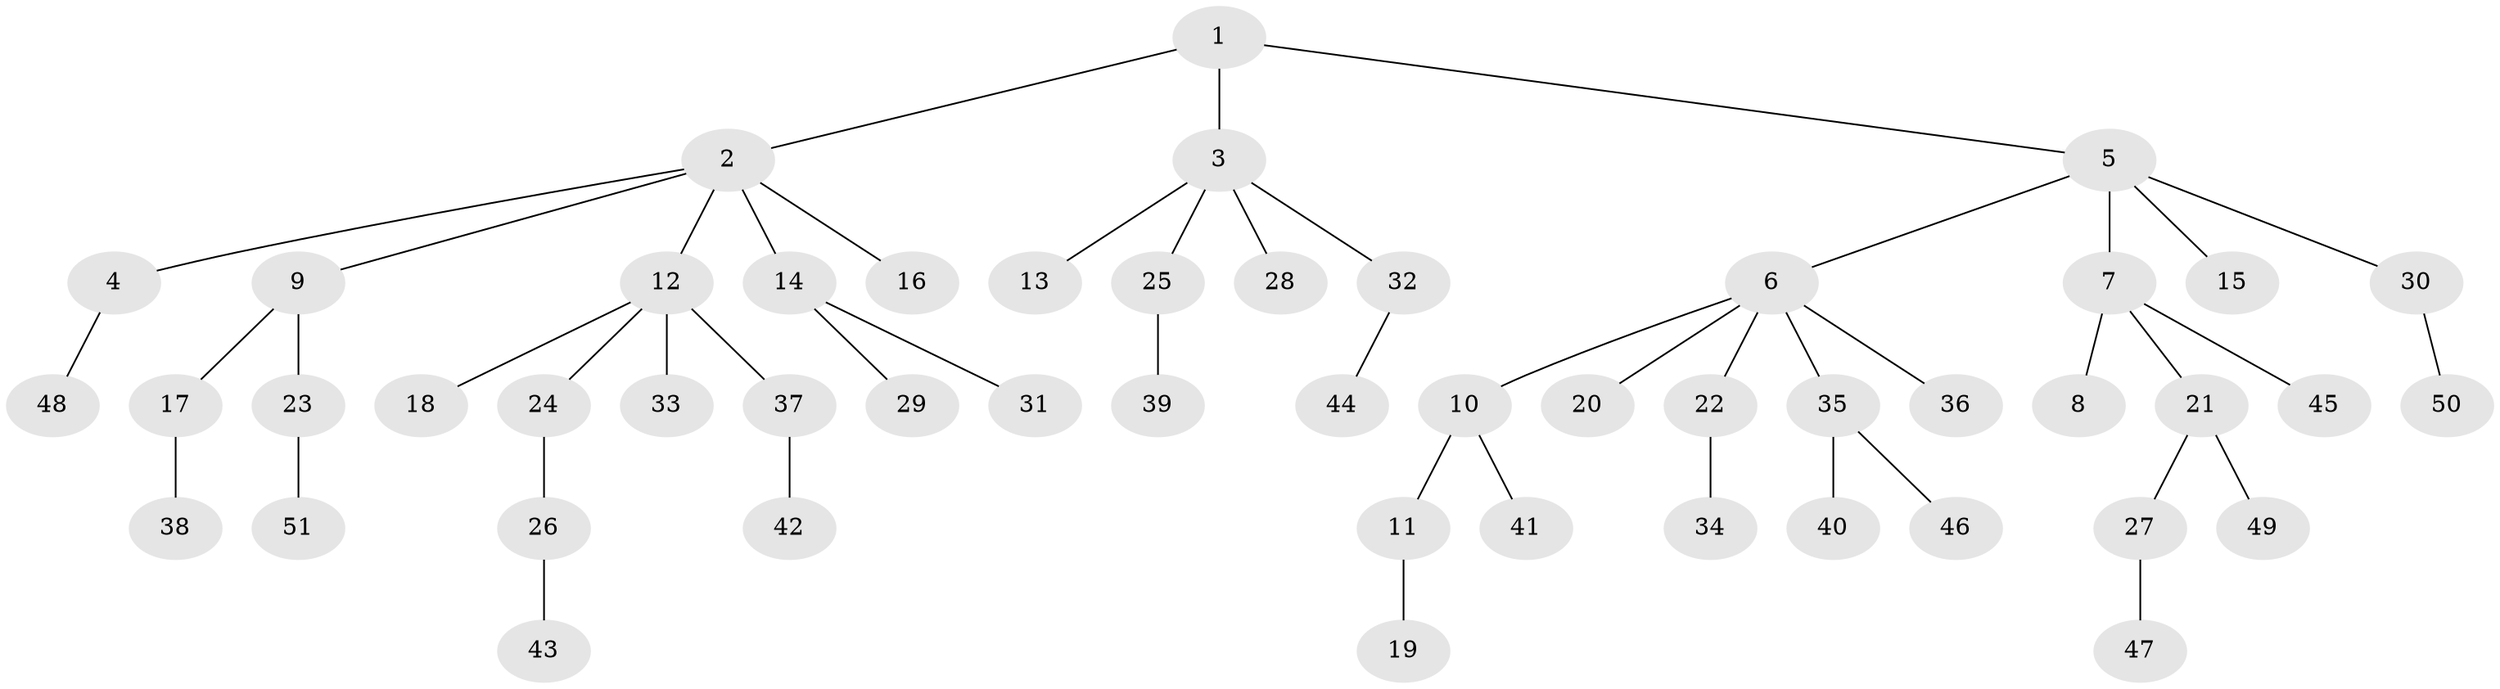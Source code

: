 // coarse degree distribution, {3: 0.05714285714285714, 6: 0.02857142857142857, 4: 0.02857142857142857, 5: 0.08571428571428572, 7: 0.02857142857142857, 1: 0.6857142857142857, 2: 0.08571428571428572}
// Generated by graph-tools (version 1.1) at 2025/52/02/27/25 19:52:13]
// undirected, 51 vertices, 50 edges
graph export_dot {
graph [start="1"]
  node [color=gray90,style=filled];
  1;
  2;
  3;
  4;
  5;
  6;
  7;
  8;
  9;
  10;
  11;
  12;
  13;
  14;
  15;
  16;
  17;
  18;
  19;
  20;
  21;
  22;
  23;
  24;
  25;
  26;
  27;
  28;
  29;
  30;
  31;
  32;
  33;
  34;
  35;
  36;
  37;
  38;
  39;
  40;
  41;
  42;
  43;
  44;
  45;
  46;
  47;
  48;
  49;
  50;
  51;
  1 -- 2;
  1 -- 3;
  1 -- 5;
  2 -- 4;
  2 -- 9;
  2 -- 12;
  2 -- 14;
  2 -- 16;
  3 -- 13;
  3 -- 25;
  3 -- 28;
  3 -- 32;
  4 -- 48;
  5 -- 6;
  5 -- 7;
  5 -- 15;
  5 -- 30;
  6 -- 10;
  6 -- 20;
  6 -- 22;
  6 -- 35;
  6 -- 36;
  7 -- 8;
  7 -- 21;
  7 -- 45;
  9 -- 17;
  9 -- 23;
  10 -- 11;
  10 -- 41;
  11 -- 19;
  12 -- 18;
  12 -- 24;
  12 -- 33;
  12 -- 37;
  14 -- 29;
  14 -- 31;
  17 -- 38;
  21 -- 27;
  21 -- 49;
  22 -- 34;
  23 -- 51;
  24 -- 26;
  25 -- 39;
  26 -- 43;
  27 -- 47;
  30 -- 50;
  32 -- 44;
  35 -- 40;
  35 -- 46;
  37 -- 42;
}
